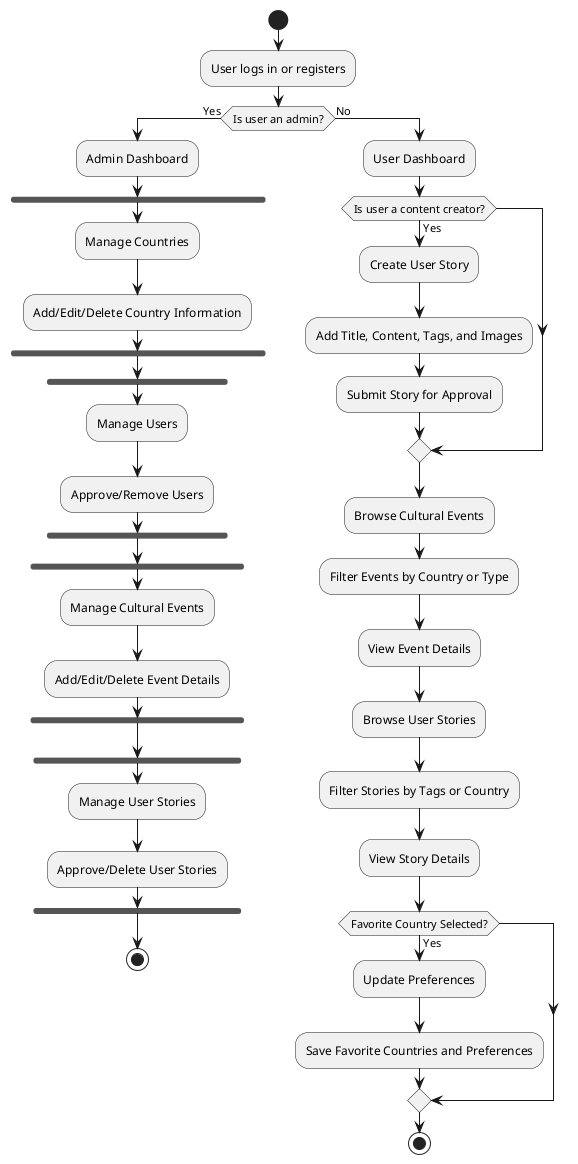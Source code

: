@startuml
start

:User logs in or registers;
if (Is user an admin?) then (Yes)
  :Admin Dashboard;
  fork
    :Manage Countries;
    :Add/Edit/Delete Country Information;
  end fork
  fork
    :Manage Users;
    :Approve/Remove Users;
  end fork
  fork
    :Manage Cultural Events;
    :Add/Edit/Delete Event Details;
  end fork
  fork
    :Manage User Stories;
    :Approve/Delete User Stories;
  end fork
  stop
else (No)
  :User Dashboard;
  if (Is user a content creator?) then (Yes)
    :Create User Story;
    :Add Title, Content, Tags, and Images;
    :Submit Story for Approval;
  endif
  :Browse Cultural Events;
  :Filter Events by Country or Type;
  :View Event Details;
  :Browse User Stories;
  :Filter Stories by Tags or Country;
  :View Story Details;
  if (Favorite Country Selected?) then (Yes)
    :Update Preferences;
    :Save Favorite Countries and Preferences;
  endif
  stop
endif
@enduml
